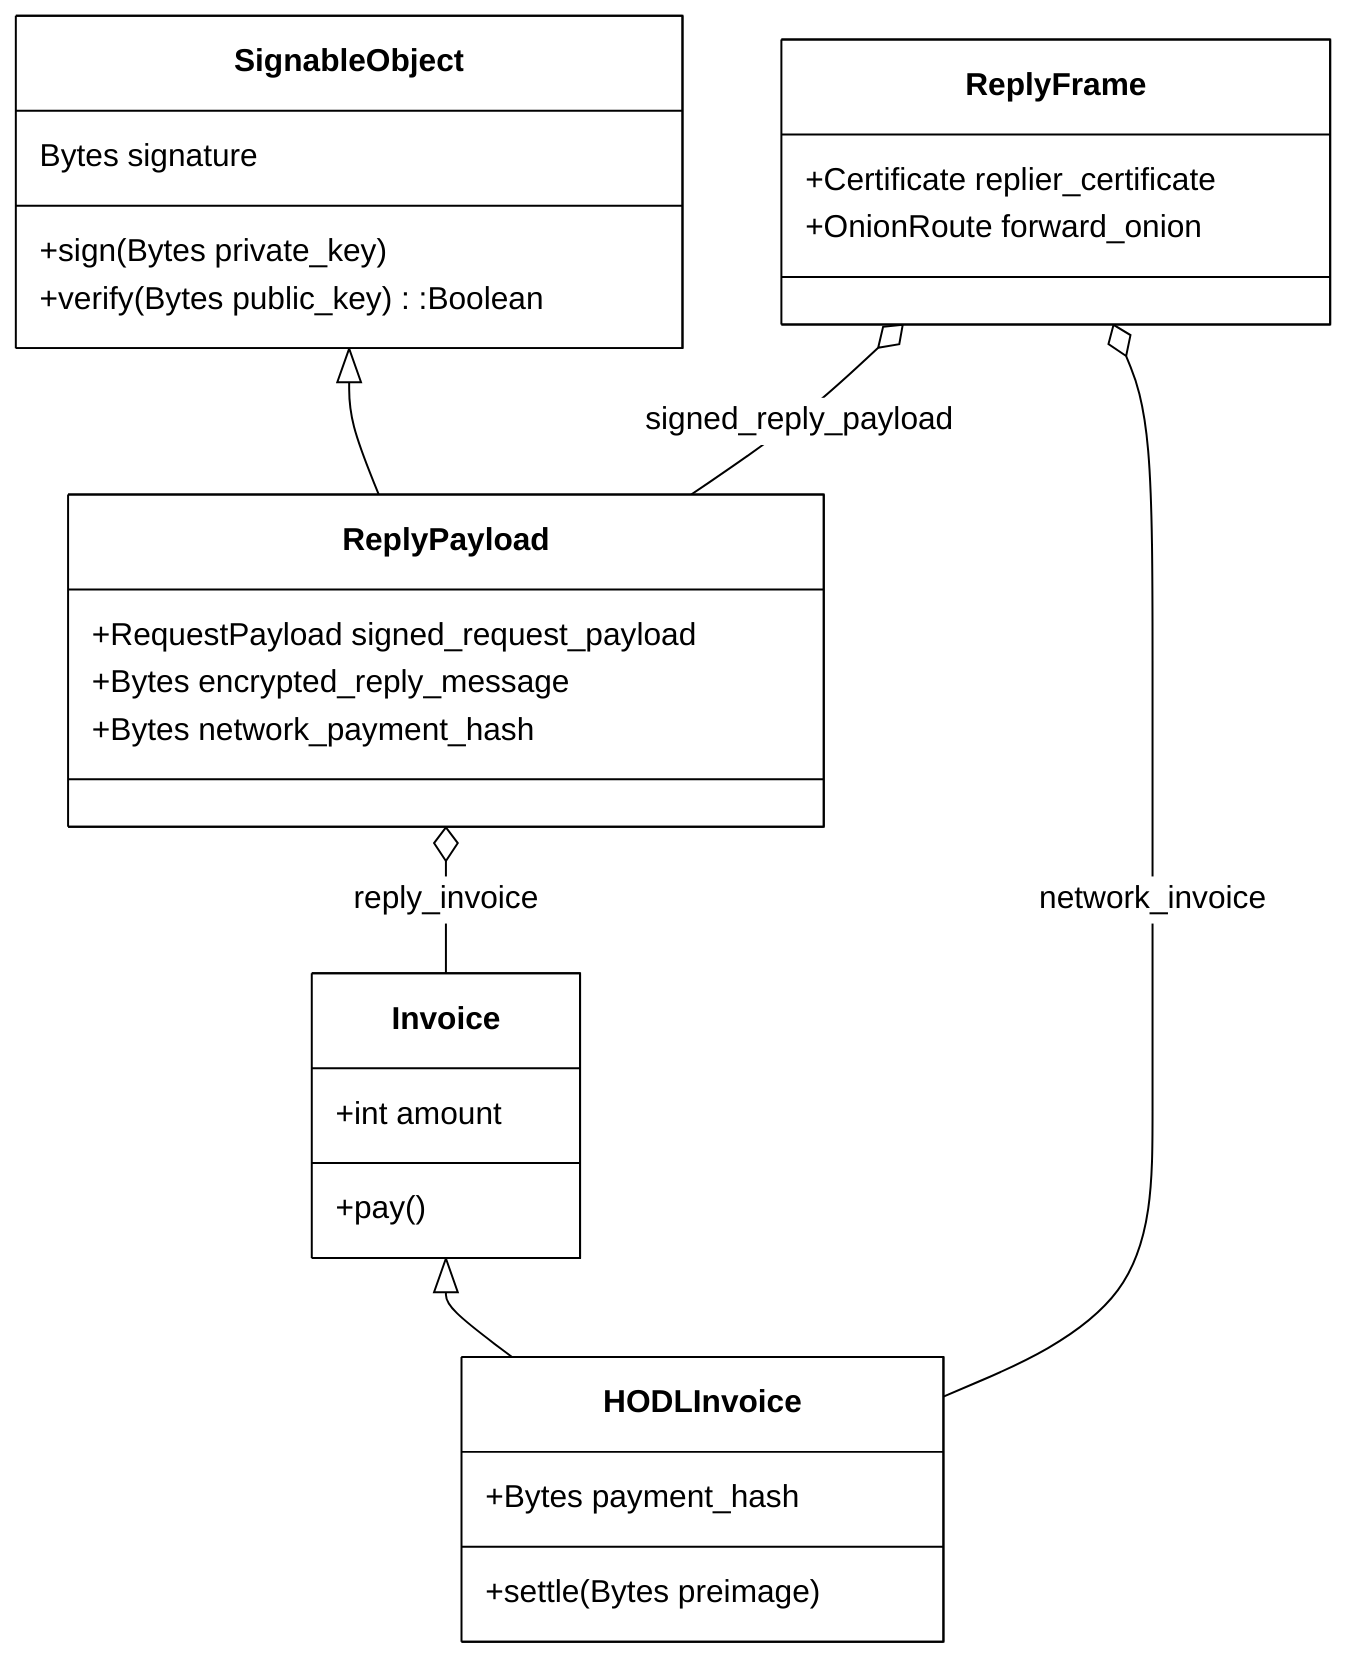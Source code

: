 %%{
  init: {
    'theme': 'base',
    'themeVariables': {
      'primaryColor': '#FFFFFF',
      'primaryTextColor': '#000',
      'primaryBorderColor': '#000',
      'lineColor': '#000',
      'secondaryColor': '#000',
      'tertiaryColor': '#000'
    }
  }
}%%
classDiagram
    class SignableObject{
        Bytes signature
        +sign(Bytes private_key)
        +verify(Bytes public_key):Boolean
    }
    class Invoice{
        +int amount
        +pay()
    }
    class HODLInvoice{
        +Bytes payment_hash
        +settle(Bytes preimage)
    }
    class ReplyPayload{
        +RequestPayload signed_request_payload
        +Bytes encrypted_reply_message
        +Bytes network_payment_hash
    }
    class ReplyFrame{
        +Certificate replier_certificate
        +OnionRoute forward_onion
    }
    SignableObject <|-- ReplyPayload
    Invoice <|-- HODLInvoice
    ReplyFrame  o--  ReplyPayload : signed_reply_payload
    ReplyPayload o-- Invoice: reply_invoice
    ReplyFrame o-- HODLInvoice: network_invoice